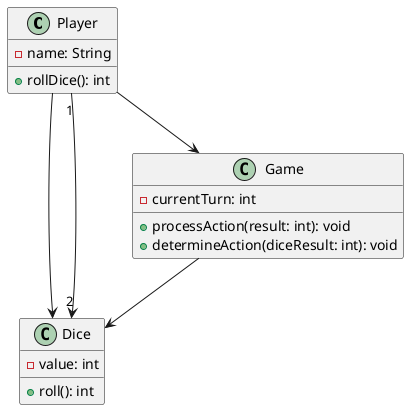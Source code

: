 @startuml
class Player {
    - name: String
    + rollDice(): int
}

class Dice {
    - value: int
    + roll(): int
}

class Game {
    - currentTurn: int
    + processAction(result: int): void
    + determineAction(diceResult: int): void
}

Player --> Game
Player --> Dice
Game --> Dice
Player "1" --> "2" Dice
@enduml